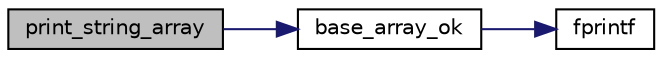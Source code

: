 digraph "print_string_array"
{
  edge [fontname="Helvetica",fontsize="10",labelfontname="Helvetica",labelfontsize="10"];
  node [fontname="Helvetica",fontsize="10",shape=record];
  rankdir="LR";
  Node136 [label="print_string_array",height=0.2,width=0.4,color="black", fillcolor="grey75", style="filled", fontcolor="black"];
  Node136 -> Node137 [color="midnightblue",fontsize="10",style="solid",fontname="Helvetica"];
  Node137 [label="base_array_ok",height=0.2,width=0.4,color="black", fillcolor="white", style="filled",URL="$db/dfd/base__array_8c.html#a895313556a445d2770ac737d062b47dd"];
  Node137 -> Node138 [color="midnightblue",fontsize="10",style="solid",fontname="Helvetica"];
  Node138 [label="fprintf",height=0.2,width=0.4,color="black", fillcolor="white", style="filled",URL="$d2/d8c/examplehs038_8m.html#ae272956ea74f28b2f067d455fead331f"];
}
